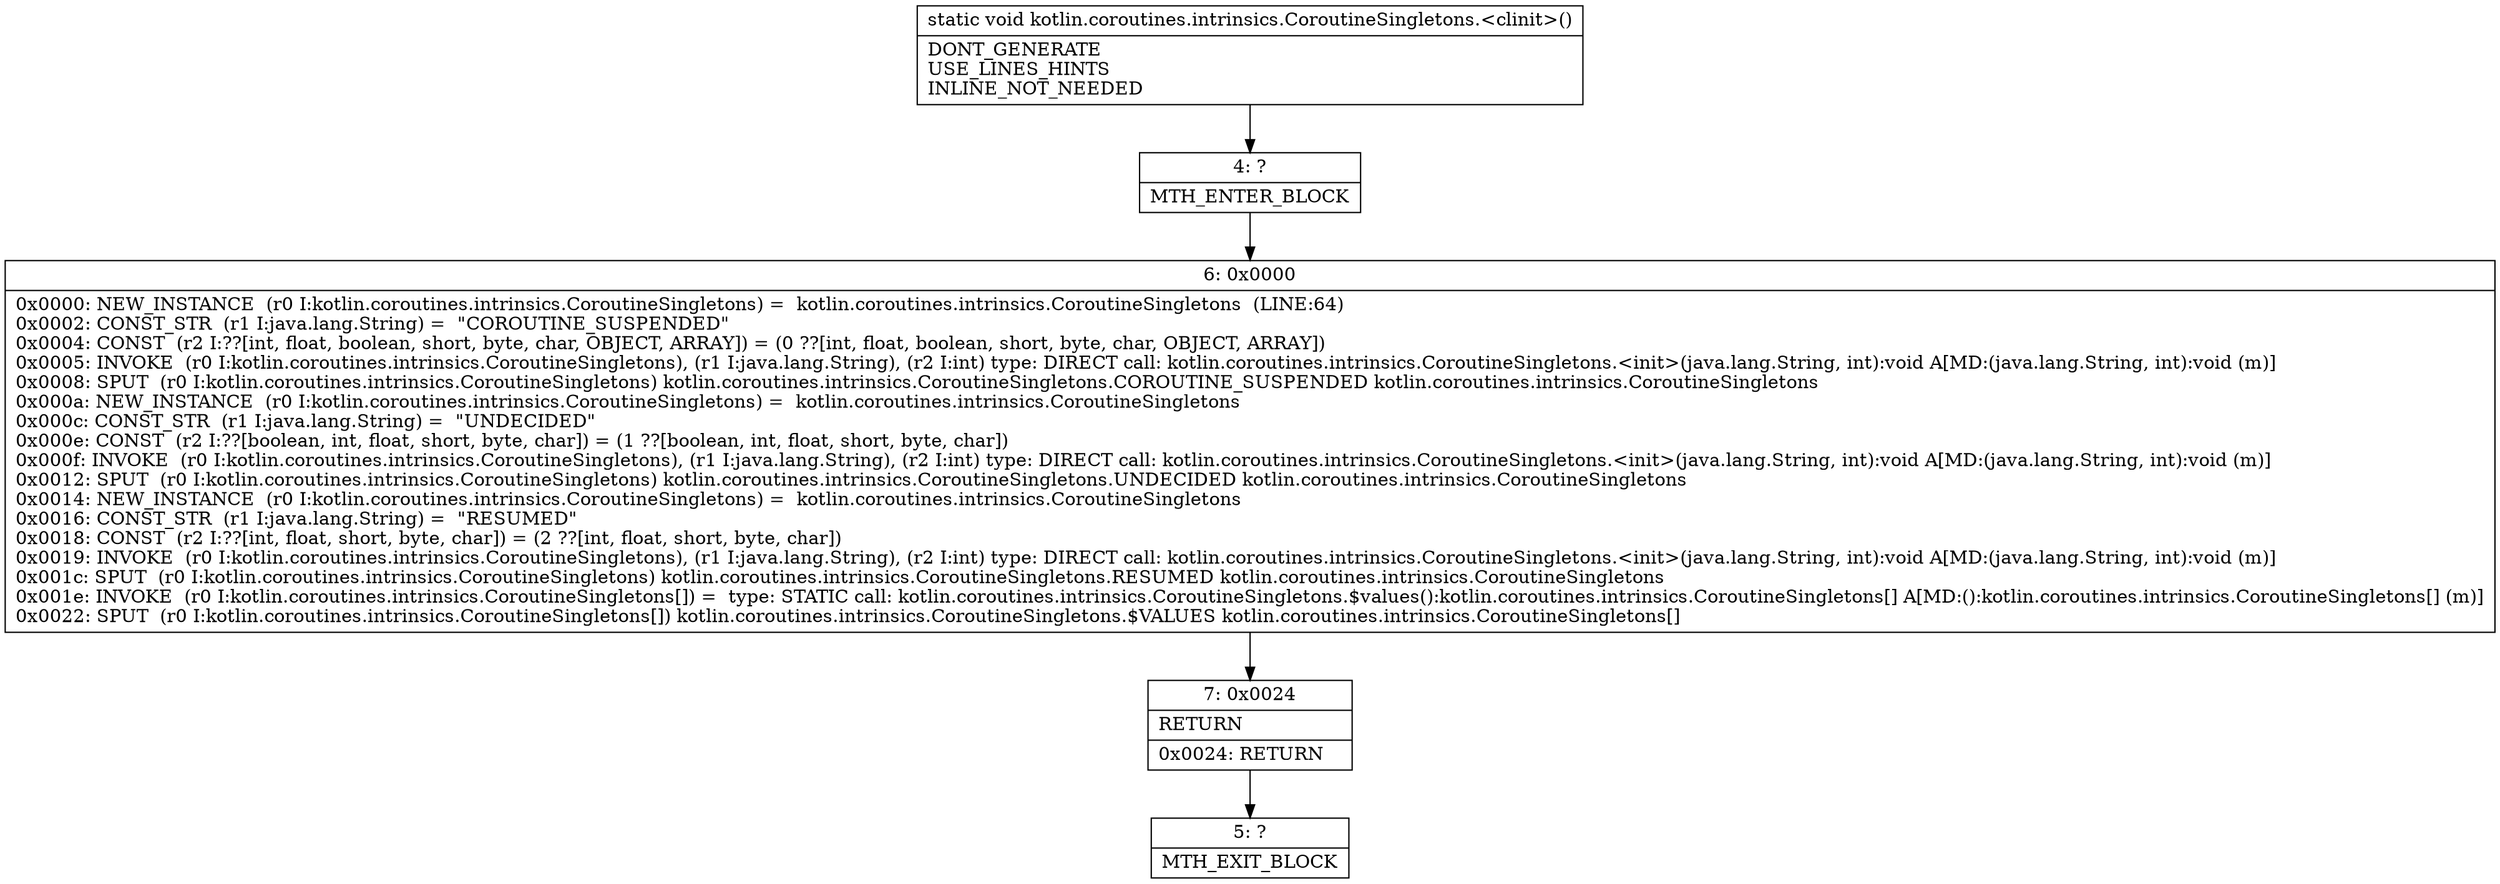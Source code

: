 digraph "CFG forkotlin.coroutines.intrinsics.CoroutineSingletons.\<clinit\>()V" {
Node_4 [shape=record,label="{4\:\ ?|MTH_ENTER_BLOCK\l}"];
Node_6 [shape=record,label="{6\:\ 0x0000|0x0000: NEW_INSTANCE  (r0 I:kotlin.coroutines.intrinsics.CoroutineSingletons) =  kotlin.coroutines.intrinsics.CoroutineSingletons  (LINE:64)\l0x0002: CONST_STR  (r1 I:java.lang.String) =  \"COROUTINE_SUSPENDED\" \l0x0004: CONST  (r2 I:??[int, float, boolean, short, byte, char, OBJECT, ARRAY]) = (0 ??[int, float, boolean, short, byte, char, OBJECT, ARRAY]) \l0x0005: INVOKE  (r0 I:kotlin.coroutines.intrinsics.CoroutineSingletons), (r1 I:java.lang.String), (r2 I:int) type: DIRECT call: kotlin.coroutines.intrinsics.CoroutineSingletons.\<init\>(java.lang.String, int):void A[MD:(java.lang.String, int):void (m)]\l0x0008: SPUT  (r0 I:kotlin.coroutines.intrinsics.CoroutineSingletons) kotlin.coroutines.intrinsics.CoroutineSingletons.COROUTINE_SUSPENDED kotlin.coroutines.intrinsics.CoroutineSingletons \l0x000a: NEW_INSTANCE  (r0 I:kotlin.coroutines.intrinsics.CoroutineSingletons) =  kotlin.coroutines.intrinsics.CoroutineSingletons \l0x000c: CONST_STR  (r1 I:java.lang.String) =  \"UNDECIDED\" \l0x000e: CONST  (r2 I:??[boolean, int, float, short, byte, char]) = (1 ??[boolean, int, float, short, byte, char]) \l0x000f: INVOKE  (r0 I:kotlin.coroutines.intrinsics.CoroutineSingletons), (r1 I:java.lang.String), (r2 I:int) type: DIRECT call: kotlin.coroutines.intrinsics.CoroutineSingletons.\<init\>(java.lang.String, int):void A[MD:(java.lang.String, int):void (m)]\l0x0012: SPUT  (r0 I:kotlin.coroutines.intrinsics.CoroutineSingletons) kotlin.coroutines.intrinsics.CoroutineSingletons.UNDECIDED kotlin.coroutines.intrinsics.CoroutineSingletons \l0x0014: NEW_INSTANCE  (r0 I:kotlin.coroutines.intrinsics.CoroutineSingletons) =  kotlin.coroutines.intrinsics.CoroutineSingletons \l0x0016: CONST_STR  (r1 I:java.lang.String) =  \"RESUMED\" \l0x0018: CONST  (r2 I:??[int, float, short, byte, char]) = (2 ??[int, float, short, byte, char]) \l0x0019: INVOKE  (r0 I:kotlin.coroutines.intrinsics.CoroutineSingletons), (r1 I:java.lang.String), (r2 I:int) type: DIRECT call: kotlin.coroutines.intrinsics.CoroutineSingletons.\<init\>(java.lang.String, int):void A[MD:(java.lang.String, int):void (m)]\l0x001c: SPUT  (r0 I:kotlin.coroutines.intrinsics.CoroutineSingletons) kotlin.coroutines.intrinsics.CoroutineSingletons.RESUMED kotlin.coroutines.intrinsics.CoroutineSingletons \l0x001e: INVOKE  (r0 I:kotlin.coroutines.intrinsics.CoroutineSingletons[]) =  type: STATIC call: kotlin.coroutines.intrinsics.CoroutineSingletons.$values():kotlin.coroutines.intrinsics.CoroutineSingletons[] A[MD:():kotlin.coroutines.intrinsics.CoroutineSingletons[] (m)]\l0x0022: SPUT  (r0 I:kotlin.coroutines.intrinsics.CoroutineSingletons[]) kotlin.coroutines.intrinsics.CoroutineSingletons.$VALUES kotlin.coroutines.intrinsics.CoroutineSingletons[] \l}"];
Node_7 [shape=record,label="{7\:\ 0x0024|RETURN\l|0x0024: RETURN   \l}"];
Node_5 [shape=record,label="{5\:\ ?|MTH_EXIT_BLOCK\l}"];
MethodNode[shape=record,label="{static void kotlin.coroutines.intrinsics.CoroutineSingletons.\<clinit\>()  | DONT_GENERATE\lUSE_LINES_HINTS\lINLINE_NOT_NEEDED\l}"];
MethodNode -> Node_4;Node_4 -> Node_6;
Node_6 -> Node_7;
Node_7 -> Node_5;
}

